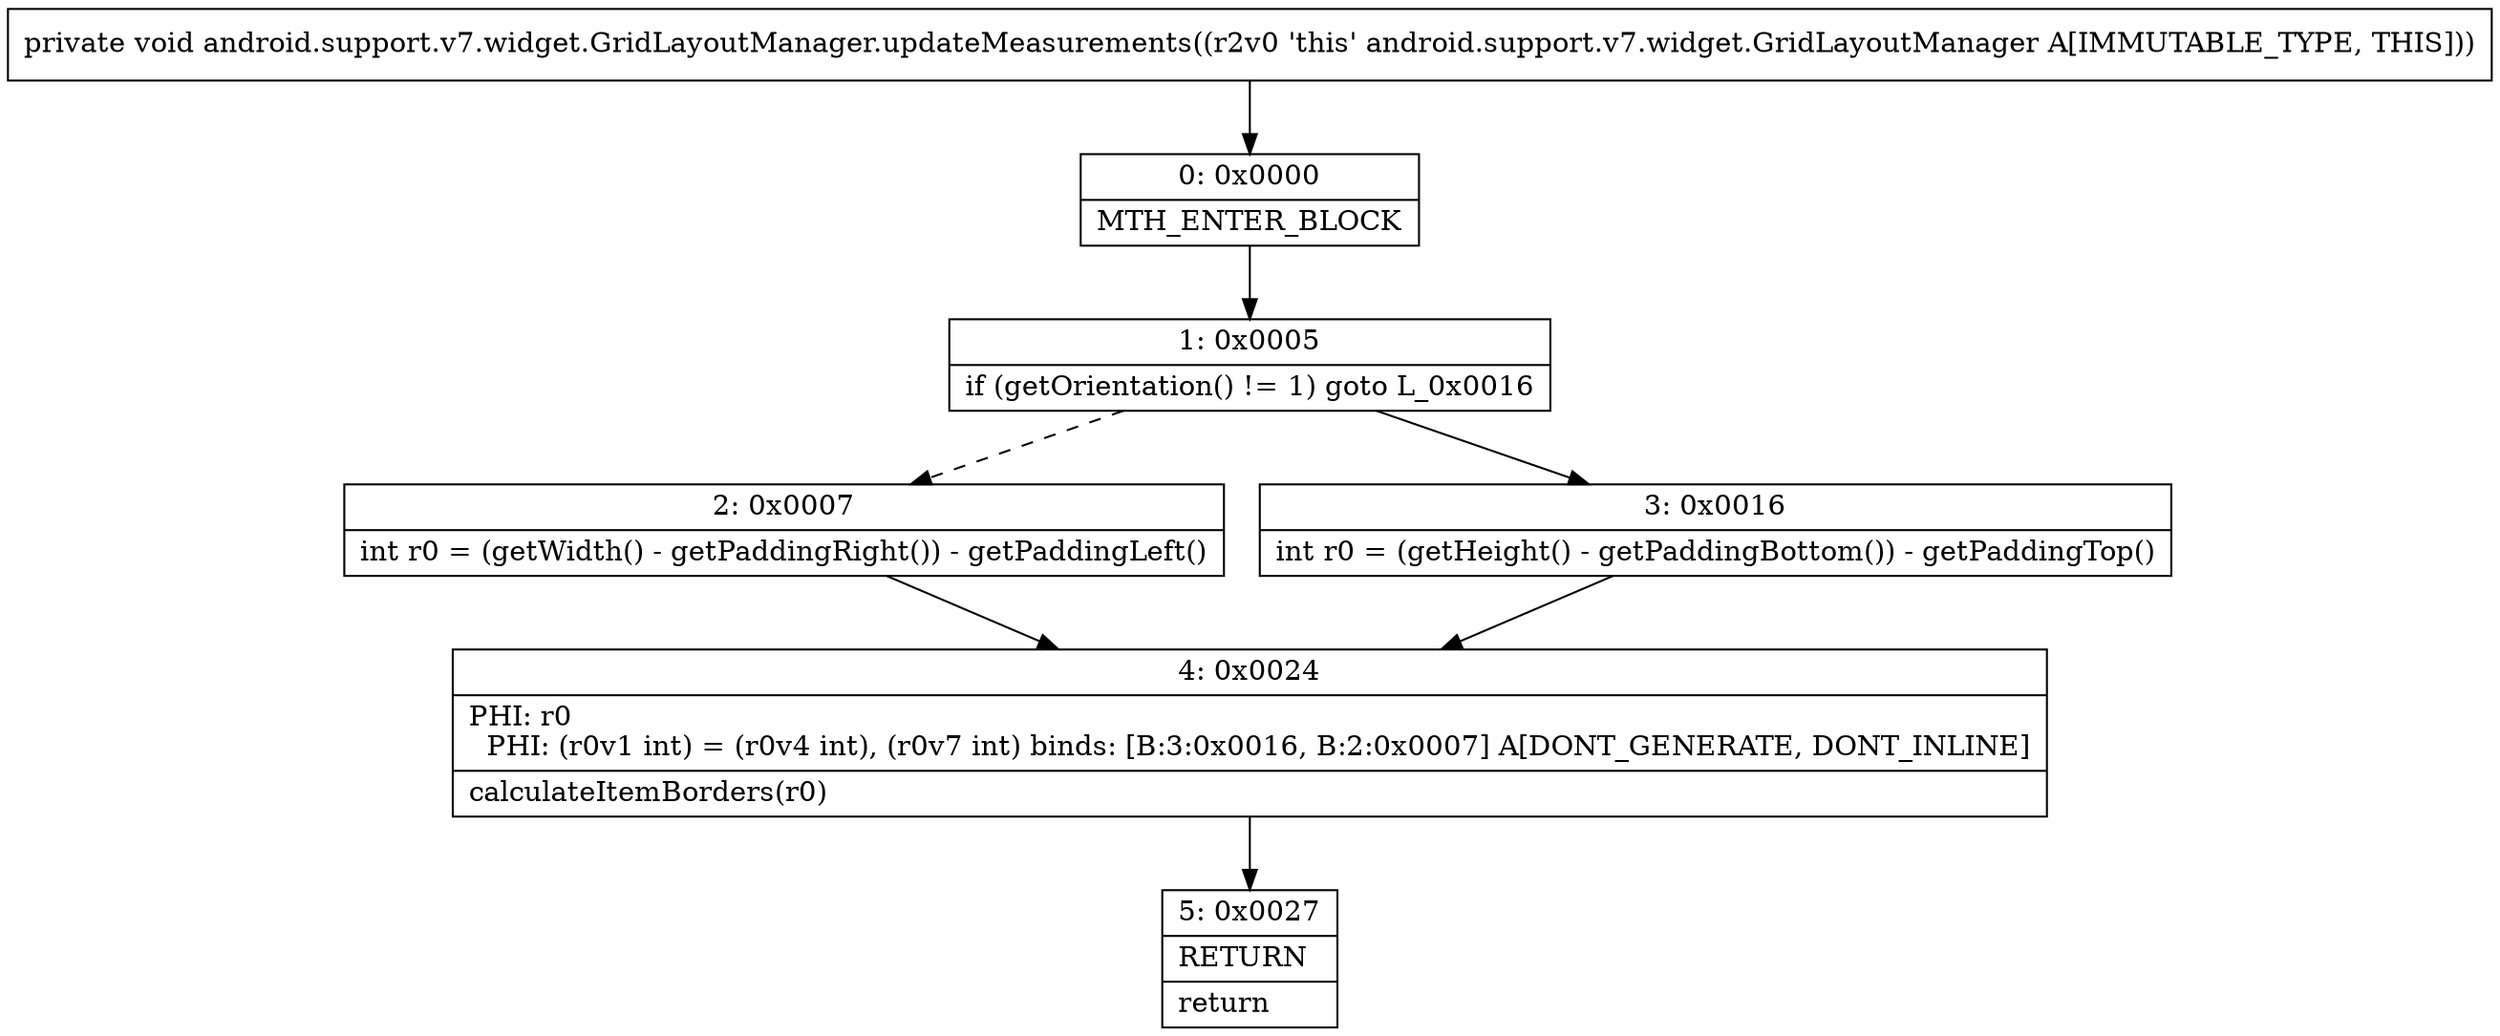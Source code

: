 digraph "CFG forandroid.support.v7.widget.GridLayoutManager.updateMeasurements()V" {
Node_0 [shape=record,label="{0\:\ 0x0000|MTH_ENTER_BLOCK\l}"];
Node_1 [shape=record,label="{1\:\ 0x0005|if (getOrientation() != 1) goto L_0x0016\l}"];
Node_2 [shape=record,label="{2\:\ 0x0007|int r0 = (getWidth() \- getPaddingRight()) \- getPaddingLeft()\l}"];
Node_3 [shape=record,label="{3\:\ 0x0016|int r0 = (getHeight() \- getPaddingBottom()) \- getPaddingTop()\l}"];
Node_4 [shape=record,label="{4\:\ 0x0024|PHI: r0 \l  PHI: (r0v1 int) = (r0v4 int), (r0v7 int) binds: [B:3:0x0016, B:2:0x0007] A[DONT_GENERATE, DONT_INLINE]\l|calculateItemBorders(r0)\l}"];
Node_5 [shape=record,label="{5\:\ 0x0027|RETURN\l|return\l}"];
MethodNode[shape=record,label="{private void android.support.v7.widget.GridLayoutManager.updateMeasurements((r2v0 'this' android.support.v7.widget.GridLayoutManager A[IMMUTABLE_TYPE, THIS])) }"];
MethodNode -> Node_0;
Node_0 -> Node_1;
Node_1 -> Node_2[style=dashed];
Node_1 -> Node_3;
Node_2 -> Node_4;
Node_3 -> Node_4;
Node_4 -> Node_5;
}

